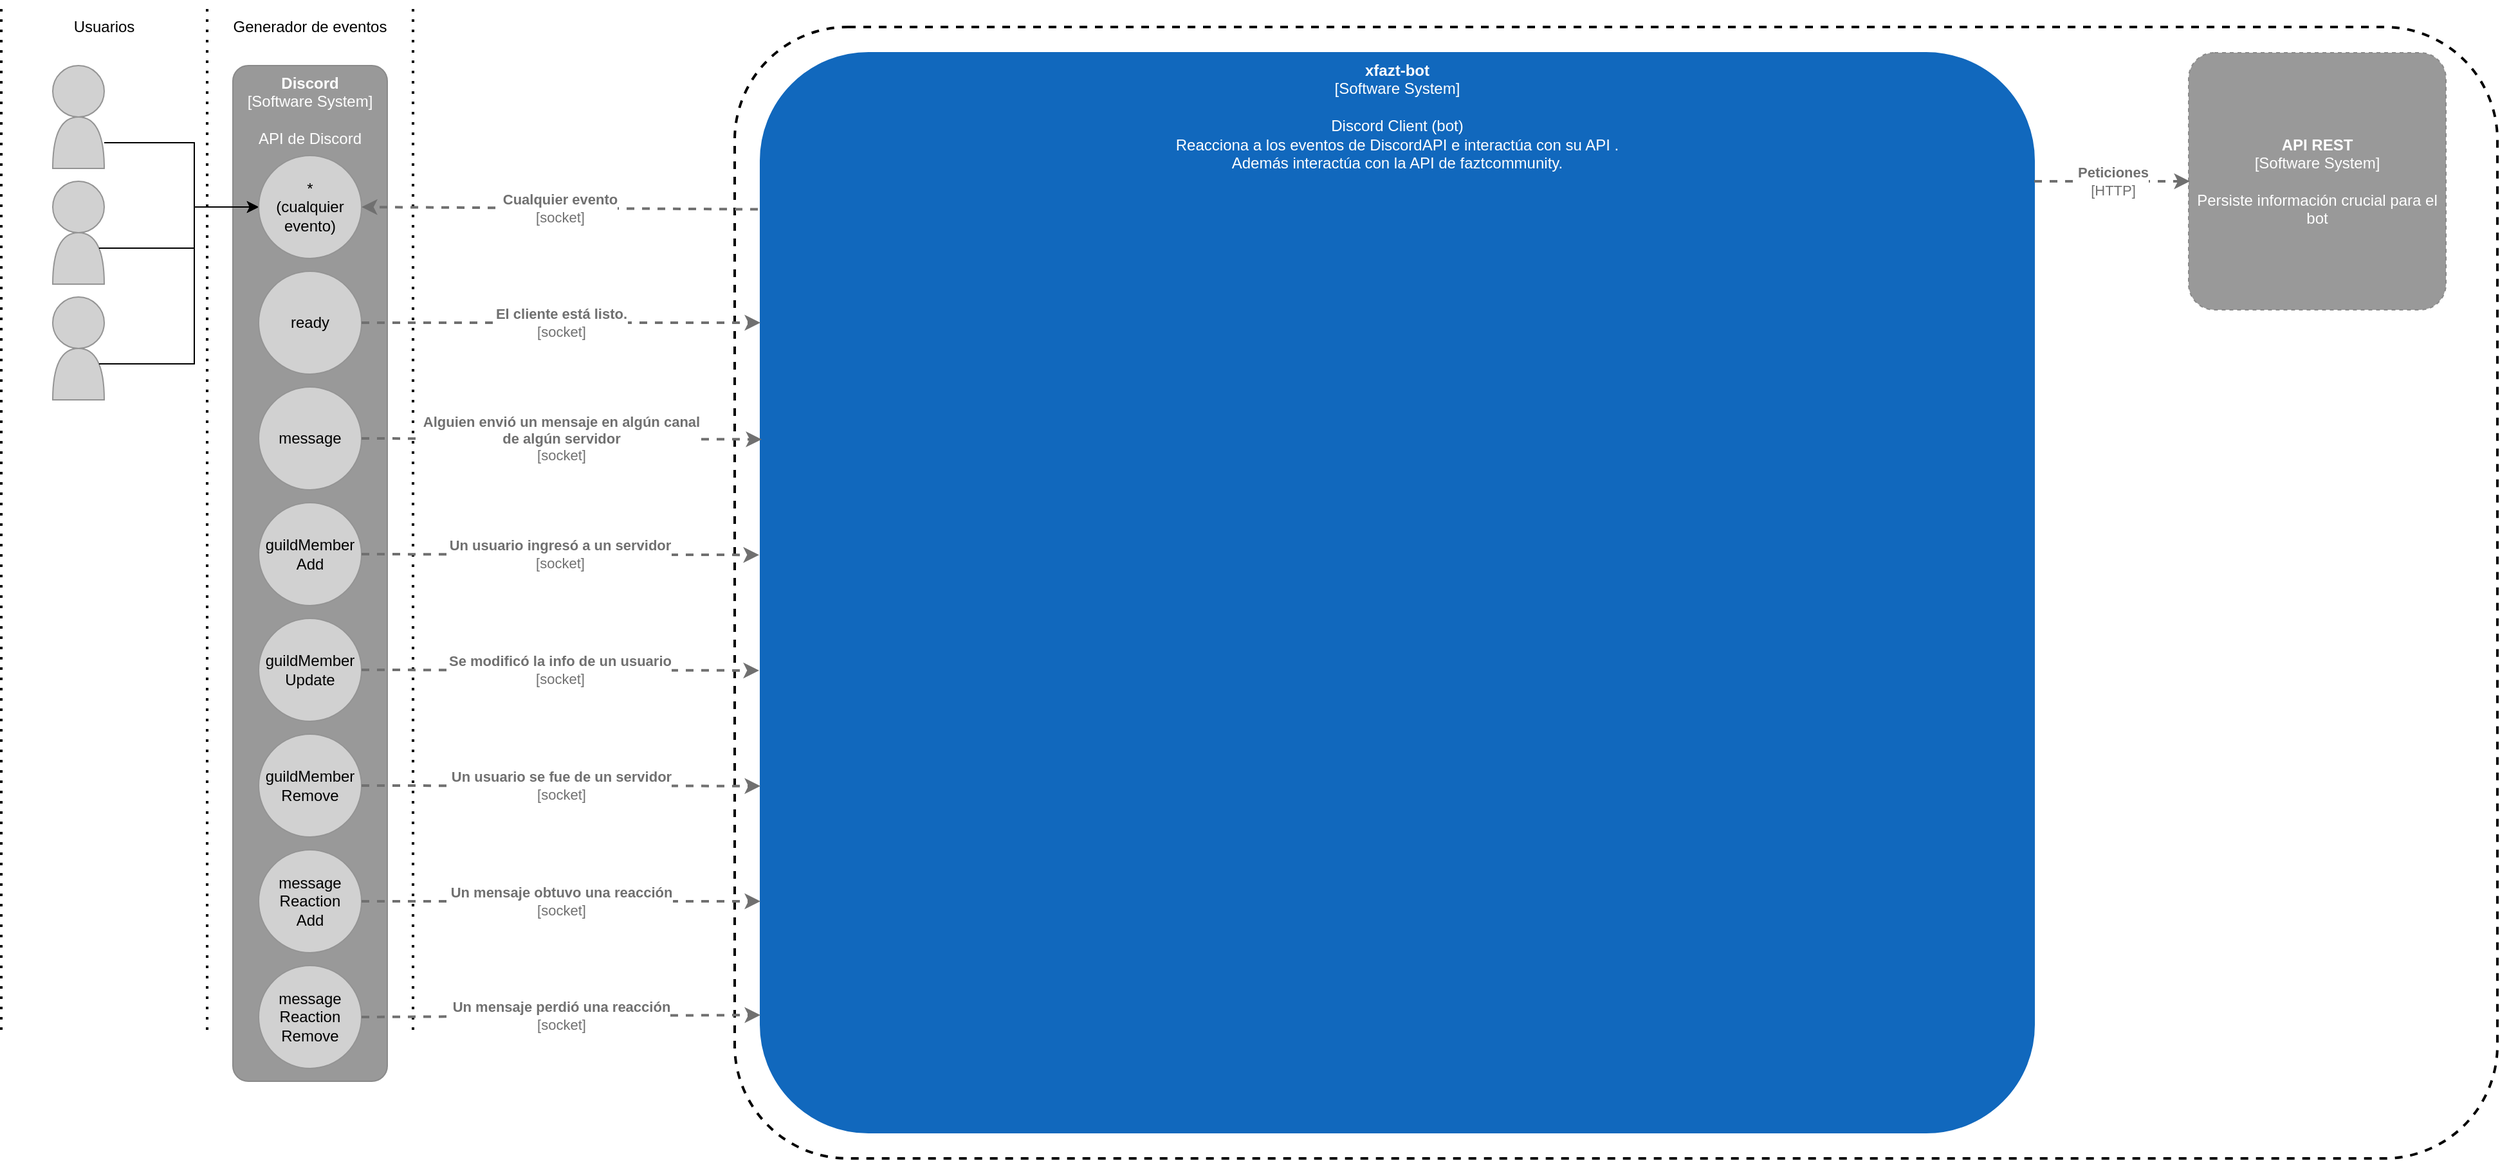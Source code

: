 <mxfile version="13.10.4" type="github">
  <diagram id="pZjO1q-zsHxC9P53aRX8" name="Page-1">
    <mxGraphModel dx="2500" dy="2115" grid="1" gridSize="10" guides="1" tooltips="1" connect="1" arrows="1" fold="1" page="1" pageScale="1" pageWidth="827" pageHeight="1169" math="0" shadow="0">
      <root>
        <mxCell id="0" />
        <mxCell id="1" parent="0" />
        <object placeholders="1" c4Name="Discord" c4Type="Software System" c4Description="API de Discord" label="&lt;b&gt;%c4Name%&lt;/b&gt;&lt;div&gt;[%c4Type%]&lt;/div&gt;&lt;br&gt;&lt;div&gt;%c4Description%&lt;/div&gt;" id="AsDXCz73vh-PDOLJINpi-14">
          <mxCell style="rounded=1;whiteSpace=wrap;html=1;labelBackgroundColor=none;fillColor=#999999;fontColor=#ffffff;align=center;arcSize=10;strokeColor=#8A8A8A;metaEdit=1;metaData={&quot;c4Type&quot;:{&quot;editable&quot;:false}};points=[[0.25,0,0],[0.5,0,0],[0.75,0,0],[1,0.25,0],[1,0.5,0],[1,0.75,0],[0.75,1,0],[0.5,1,0],[0.25,1,0],[0,0.75,0],[0,0.5,0],[0,0.25,0]];verticalAlign=top;" parent="1" vertex="1">
            <mxGeometry x="20" y="10" width="120" height="790" as="geometry" />
          </mxCell>
        </object>
        <mxCell id="AsDXCz73vh-PDOLJINpi-22" value="ready" style="ellipse;whiteSpace=wrap;html=1;aspect=fixed;rounded=1;align=center;fillColor=#D1D1D1;strokeColor=#949494;" parent="1" vertex="1">
          <mxGeometry x="40" y="170" width="80" height="80" as="geometry" />
        </mxCell>
        <mxCell id="AsDXCz73vh-PDOLJINpi-25" value="message" style="ellipse;whiteSpace=wrap;html=1;aspect=fixed;rounded=1;align=center;fillColor=#D1D1D1;strokeColor=#949494;" parent="1" vertex="1">
          <mxGeometry x="40" y="260" width="80" height="80" as="geometry" />
        </mxCell>
        <mxCell id="AsDXCz73vh-PDOLJINpi-26" value="guildMember&lt;br&gt;Add" style="ellipse;whiteSpace=wrap;html=1;aspect=fixed;rounded=1;align=center;fillColor=#D1D1D1;strokeColor=#949494;" parent="1" vertex="1">
          <mxGeometry x="40" y="350" width="80" height="80" as="geometry" />
        </mxCell>
        <mxCell id="AsDXCz73vh-PDOLJINpi-27" value="&lt;div&gt;guildMember&lt;br&gt;Update&lt;/div&gt;" style="ellipse;whiteSpace=wrap;html=1;aspect=fixed;rounded=1;align=center;fillColor=#D1D1D1;strokeColor=#949494;" parent="1" vertex="1">
          <mxGeometry x="40" y="440" width="80" height="80" as="geometry" />
        </mxCell>
        <mxCell id="AsDXCz73vh-PDOLJINpi-28" value="guildMember&lt;br&gt;&lt;div&gt;Remove&lt;/div&gt;" style="ellipse;whiteSpace=wrap;html=1;aspect=fixed;rounded=1;align=center;fillColor=#D1D1D1;strokeColor=#949494;" parent="1" vertex="1">
          <mxGeometry x="40" y="530" width="80" height="80" as="geometry" />
        </mxCell>
        <mxCell id="AsDXCz73vh-PDOLJINpi-29" value="message&lt;br&gt;Reaction&lt;br&gt;Add" style="ellipse;whiteSpace=wrap;html=1;aspect=fixed;rounded=1;align=center;fillColor=#D1D1D1;strokeColor=#949494;" parent="1" vertex="1">
          <mxGeometry x="40" y="620" width="80" height="80" as="geometry" />
        </mxCell>
        <mxCell id="AsDXCz73vh-PDOLJINpi-30" value="message&lt;br&gt;Reaction&lt;br&gt;Remove" style="ellipse;whiteSpace=wrap;html=1;aspect=fixed;rounded=1;align=center;fillColor=#D1D1D1;strokeColor=#949494;" parent="1" vertex="1">
          <mxGeometry x="40" y="710" width="80" height="80" as="geometry" />
        </mxCell>
        <mxCell id="AsDXCz73vh-PDOLJINpi-31" style="edgeStyle=orthogonalEdgeStyle;rounded=0;orthogonalLoop=1;jettySize=auto;html=1;exitX=0.5;exitY=1;exitDx=0;exitDy=0;exitPerimeter=0;" parent="1" source="AsDXCz73vh-PDOLJINpi-14" target="AsDXCz73vh-PDOLJINpi-14" edge="1">
          <mxGeometry relative="1" as="geometry" />
        </mxCell>
        <mxCell id="AsDXCz73vh-PDOLJINpi-32" value="" style="endArrow=none;dashed=1;html=1;dashPattern=1 3;strokeWidth=2;" parent="1" edge="1">
          <mxGeometry width="50" height="50" relative="1" as="geometry">
            <mxPoint x="160" y="760" as="sourcePoint" />
            <mxPoint x="160" y="-40" as="targetPoint" />
          </mxGeometry>
        </mxCell>
        <mxCell id="AsDXCz73vh-PDOLJINpi-33" value="" style="endArrow=none;dashed=1;html=1;dashPattern=1 3;strokeWidth=2;" parent="1" edge="1">
          <mxGeometry width="50" height="50" relative="1" as="geometry">
            <mxPoint y="760" as="sourcePoint" />
            <mxPoint y="-40" as="targetPoint" />
          </mxGeometry>
        </mxCell>
        <mxCell id="AsDXCz73vh-PDOLJINpi-34" value="Generador de eventos" style="text;html=1;strokeColor=none;fillColor=none;align=center;verticalAlign=middle;whiteSpace=wrap;rounded=0;" parent="1" vertex="1">
          <mxGeometry y="-40" width="160" height="40" as="geometry" />
        </mxCell>
        <mxCell id="AsDXCz73vh-PDOLJINpi-38" value="" style="group" parent="1" vertex="1" connectable="0">
          <mxGeometry x="-120" y="10" width="40" height="80" as="geometry" />
        </mxCell>
        <mxCell id="AsDXCz73vh-PDOLJINpi-36" value="" style="ellipse;whiteSpace=wrap;html=1;aspect=fixed;rounded=1;strokeColor=#949494;fillColor=#D1D1D1;align=center;" parent="AsDXCz73vh-PDOLJINpi-38" vertex="1">
          <mxGeometry width="40" height="40" as="geometry" />
        </mxCell>
        <mxCell id="AsDXCz73vh-PDOLJINpi-37" value="" style="shape=or;whiteSpace=wrap;html=1;rounded=1;strokeColor=#949494;fillColor=#D1D1D1;align=center;rotation=-90;" parent="AsDXCz73vh-PDOLJINpi-38" vertex="1">
          <mxGeometry y="40" width="40" height="40" as="geometry" />
        </mxCell>
        <mxCell id="AsDXCz73vh-PDOLJINpi-39" value="" style="group" parent="1" vertex="1" connectable="0">
          <mxGeometry x="-120" y="190" width="40" height="80" as="geometry" />
        </mxCell>
        <mxCell id="AsDXCz73vh-PDOLJINpi-40" value="" style="ellipse;whiteSpace=wrap;html=1;aspect=fixed;rounded=1;strokeColor=#949494;fillColor=#D1D1D1;align=center;" parent="AsDXCz73vh-PDOLJINpi-39" vertex="1">
          <mxGeometry width="40" height="40" as="geometry" />
        </mxCell>
        <mxCell id="AsDXCz73vh-PDOLJINpi-41" value="" style="shape=or;whiteSpace=wrap;html=1;rounded=1;strokeColor=#949494;fillColor=#D1D1D1;align=center;rotation=-90;" parent="AsDXCz73vh-PDOLJINpi-39" vertex="1">
          <mxGeometry y="40" width="40" height="40" as="geometry" />
        </mxCell>
        <mxCell id="AsDXCz73vh-PDOLJINpi-42" value="" style="group" parent="1" vertex="1" connectable="0">
          <mxGeometry x="-120" y="100" width="40" height="80" as="geometry" />
        </mxCell>
        <mxCell id="AsDXCz73vh-PDOLJINpi-43" value="" style="ellipse;whiteSpace=wrap;html=1;aspect=fixed;rounded=1;strokeColor=#949494;fillColor=#D1D1D1;align=center;" parent="AsDXCz73vh-PDOLJINpi-42" vertex="1">
          <mxGeometry width="40" height="40" as="geometry" />
        </mxCell>
        <mxCell id="AsDXCz73vh-PDOLJINpi-44" value="" style="shape=or;whiteSpace=wrap;html=1;rounded=1;strokeColor=#949494;fillColor=#D1D1D1;align=center;rotation=-90;" parent="AsDXCz73vh-PDOLJINpi-42" vertex="1">
          <mxGeometry y="40" width="40" height="40" as="geometry" />
        </mxCell>
        <mxCell id="AsDXCz73vh-PDOLJINpi-46" style="edgeStyle=orthogonalEdgeStyle;rounded=0;orthogonalLoop=1;jettySize=auto;html=1;exitX=0.7;exitY=0.9;exitDx=0;exitDy=0;exitPerimeter=0;entryX=0;entryY=0.5;entryDx=0;entryDy=0;" parent="1" source="AsDXCz73vh-PDOLJINpi-41" target="eNZzyNxrex4ou6BvPBKj-11" edge="1">
          <mxGeometry relative="1" as="geometry">
            <mxPoint x="40" y="120" as="targetPoint" />
            <Array as="points">
              <mxPoint x="-10" y="242" />
              <mxPoint x="-10" y="120" />
            </Array>
          </mxGeometry>
        </mxCell>
        <mxCell id="AsDXCz73vh-PDOLJINpi-48" style="edgeStyle=orthogonalEdgeStyle;rounded=0;orthogonalLoop=1;jettySize=auto;html=1;exitX=0.7;exitY=0.9;exitDx=0;exitDy=0;exitPerimeter=0;entryX=0;entryY=0.5;entryDx=0;entryDy=0;" parent="1" source="AsDXCz73vh-PDOLJINpi-44" target="eNZzyNxrex4ou6BvPBKj-11" edge="1">
          <mxGeometry relative="1" as="geometry">
            <mxPoint x="40" y="120" as="targetPoint" />
            <Array as="points">
              <mxPoint x="-10" y="152" />
              <mxPoint x="-10" y="120" />
            </Array>
          </mxGeometry>
        </mxCell>
        <mxCell id="AsDXCz73vh-PDOLJINpi-49" style="edgeStyle=orthogonalEdgeStyle;rounded=0;orthogonalLoop=1;jettySize=auto;html=1;entryX=0;entryY=0.5;entryDx=0;entryDy=0;" parent="1" source="AsDXCz73vh-PDOLJINpi-37" target="eNZzyNxrex4ou6BvPBKj-11" edge="1">
          <mxGeometry relative="1" as="geometry">
            <Array as="points">
              <mxPoint x="-10" y="70" />
              <mxPoint x="-10" y="120" />
            </Array>
          </mxGeometry>
        </mxCell>
        <mxCell id="AsDXCz73vh-PDOLJINpi-50" value="" style="endArrow=none;dashed=1;html=1;dashPattern=1 3;strokeWidth=2;" parent="1" edge="1">
          <mxGeometry width="50" height="50" relative="1" as="geometry">
            <mxPoint x="-160.0" y="760" as="sourcePoint" />
            <mxPoint x="-160.0" y="-40.0" as="targetPoint" />
          </mxGeometry>
        </mxCell>
        <mxCell id="AsDXCz73vh-PDOLJINpi-51" value="Usuarios" style="text;html=1;strokeColor=none;fillColor=none;align=center;verticalAlign=middle;whiteSpace=wrap;rounded=0;" parent="1" vertex="1">
          <mxGeometry x="-160" y="-40" width="160" height="40" as="geometry" />
        </mxCell>
        <object placeholders="1" c4Name="xfazt-bot" c4Type="Software System" c4Description="Discord Client (bot)&#xa;Reacciona a los eventos de DiscordAPI e interactúa con su API .&#xa;Además interactúa con la API de faztcommunity." label="&lt;b&gt;%c4Name%&lt;/b&gt;&lt;div&gt;[%c4Type%]&lt;/div&gt;&lt;br&gt;&lt;div&gt;%c4Description%&lt;/div&gt;" id="AsDXCz73vh-PDOLJINpi-60">
          <mxCell style="rounded=1;whiteSpace=wrap;html=1;labelBackgroundColor=none;fillColor=#1168BD;fontColor=#ffffff;align=center;arcSize=10;strokeColor=#1168BD;metaEdit=1;metaData={&quot;c4Type&quot;:{&quot;editable&quot;:false}};points=[[0.25,0,0],[0.5,0,0],[0.75,0,0],[1,0.25,0],[1,0.5,0],[1,0.75,0],[0.75,1,0],[0.5,1,0],[0.25,1,0],[0,0.75,0],[0,0.5,0],[0,0.25,0]];verticalAlign=top;" parent="1" vertex="1">
            <mxGeometry x="430" width="990" height="840" as="geometry" />
          </mxCell>
        </object>
        <mxCell id="AsDXCz73vh-PDOLJINpi-61" value="" style="group;rounded=1;strokeColor=#000000;strokeWidth=2;fillColor=none;align=center;dashed=1;arcSize=10;" parent="1" vertex="1" connectable="0">
          <mxGeometry x="410" y="-20" width="1370" height="880" as="geometry" />
        </mxCell>
        <object placeholders="1" c4Name="API REST" c4Type="Software System" c4Description="Persiste información crucial para el bot" label="&lt;b&gt;%c4Name%&lt;/b&gt;&lt;div&gt;[%c4Type%]&lt;/div&gt;&lt;br&gt;&lt;div&gt;%c4Description%&lt;/div&gt;" id="AsDXCz73vh-PDOLJINpi-63">
          <mxCell style="rounded=1;whiteSpace=wrap;html=1;labelBackgroundColor=none;fillColor=#999999;fontColor=#ffffff;align=center;arcSize=10;strokeColor=#8A8A8A;metaEdit=1;metaData={&quot;c4Type&quot;:{&quot;editable&quot;:false}};points=[[0.25,0,0],[0.5,0,0],[0.75,0,0],[1,0.25,0],[1,0.5,0],[1,0.75,0],[0.75,1,0],[0.5,1,0],[0.25,1,0],[0,0.75,0],[0,0.5,0],[0,0.25,0]];dashed=1;" parent="1" vertex="1">
            <mxGeometry x="1540" width="200" height="200" as="geometry" />
          </mxCell>
        </object>
        <object placeholders="1" c4Type="Relationship" c4Technology="HTTP" c4Description="Peticiones" label="&lt;div style=&quot;text-align: left&quot;&gt;&lt;div style=&quot;text-align: center&quot;&gt;&lt;b&gt;%c4Description%&lt;/b&gt;&lt;/div&gt;&lt;div style=&quot;text-align: center&quot;&gt;[%c4Technology%]&lt;/div&gt;&lt;/div&gt;" id="AsDXCz73vh-PDOLJINpi-65">
          <mxCell style="edgeStyle=none;rounded=0;html=1;jettySize=auto;orthogonalLoop=1;strokeColor=#707070;strokeWidth=2;fontColor=#707070;jumpStyle=none;dashed=1;metaEdit=1;metaData={&quot;c4Type&quot;:{&quot;editable&quot;:false}};" parent="1" edge="1">
            <mxGeometry width="160" relative="1" as="geometry">
              <mxPoint x="1420" y="100" as="sourcePoint" />
              <mxPoint x="1541" y="100" as="targetPoint" />
            </mxGeometry>
          </mxCell>
        </object>
        <object placeholders="1" c4Type="Relationship" c4Technology="socket" c4Description="El cliente está listo." label="&lt;div style=&quot;text-align: left&quot;&gt;&lt;div style=&quot;text-align: center&quot;&gt;&lt;b&gt;%c4Description%&lt;/b&gt;&lt;/div&gt;&lt;div style=&quot;text-align: center&quot;&gt;[%c4Technology%]&lt;/div&gt;&lt;/div&gt;" id="eNZzyNxrex4ou6BvPBKj-2">
          <mxCell style="edgeStyle=none;rounded=0;html=1;jettySize=auto;orthogonalLoop=1;strokeColor=#707070;strokeWidth=2;fontColor=#707070;jumpStyle=none;dashed=1;metaEdit=1;metaData={&quot;c4Type&quot;:{&quot;editable&quot;:false}};entryX=0;entryY=0.25;entryDx=0;entryDy=0;entryPerimeter=0;exitX=1;exitY=0.5;exitDx=0;exitDy=0;" edge="1" parent="1" source="AsDXCz73vh-PDOLJINpi-22" target="AsDXCz73vh-PDOLJINpi-60">
            <mxGeometry width="160" relative="1" as="geometry">
              <mxPoint x="130" y="121" as="sourcePoint" />
              <mxPoint x="280" y="120" as="targetPoint" />
            </mxGeometry>
          </mxCell>
        </object>
        <object placeholders="1" c4Type="Relationship" c4Technology="socket" c4Description="Alguien envió un mensaje en algún canal&#xa;de algún servidor" label="&lt;div style=&quot;text-align: left&quot;&gt;&lt;div style=&quot;text-align: center&quot;&gt;&lt;b&gt;%c4Description%&lt;/b&gt;&lt;/div&gt;&lt;div style=&quot;text-align: center&quot;&gt;[%c4Technology%]&lt;/div&gt;&lt;/div&gt;" id="eNZzyNxrex4ou6BvPBKj-4">
          <mxCell style="edgeStyle=none;rounded=0;html=1;jettySize=auto;orthogonalLoop=1;strokeColor=#707070;strokeWidth=2;fontColor=#707070;jumpStyle=none;dashed=1;metaEdit=1;metaData={&quot;c4Type&quot;:{&quot;editable&quot;:false}};exitX=1;exitY=0.5;exitDx=0;exitDy=0;entryX=0.001;entryY=0.358;entryDx=0;entryDy=0;entryPerimeter=0;" edge="1" parent="1" source="AsDXCz73vh-PDOLJINpi-25" target="AsDXCz73vh-PDOLJINpi-60">
            <mxGeometry width="160" relative="1" as="geometry">
              <mxPoint x="120" y="209.41" as="sourcePoint" />
              <mxPoint x="420" y="209" as="targetPoint" />
            </mxGeometry>
          </mxCell>
        </object>
        <object placeholders="1" c4Type="Relationship" c4Technology="socket" c4Description="Un usuario ingresó a un servidor" label="&lt;div style=&quot;text-align: left&quot;&gt;&lt;div style=&quot;text-align: center&quot;&gt;&lt;b&gt;%c4Description%&lt;/b&gt;&lt;/div&gt;&lt;div style=&quot;text-align: center&quot;&gt;[%c4Technology%]&lt;/div&gt;&lt;/div&gt;" id="eNZzyNxrex4ou6BvPBKj-5">
          <mxCell style="edgeStyle=none;rounded=0;html=1;jettySize=auto;orthogonalLoop=1;strokeColor=#707070;strokeWidth=2;fontColor=#707070;jumpStyle=none;dashed=1;metaEdit=1;metaData={&quot;c4Type&quot;:{&quot;editable&quot;:false}};exitX=1;exitY=0.5;exitDx=0;exitDy=0;entryX=-0.001;entryY=0.465;entryDx=0;entryDy=0;entryPerimeter=0;" edge="1" parent="1" source="AsDXCz73vh-PDOLJINpi-26" target="AsDXCz73vh-PDOLJINpi-60">
            <mxGeometry width="160" relative="1" as="geometry">
              <mxPoint x="120" y="299.41" as="sourcePoint" />
              <mxPoint x="420" y="299" as="targetPoint" />
            </mxGeometry>
          </mxCell>
        </object>
        <object placeholders="1" c4Type="Relationship" c4Technology="socket" c4Description="Se modificó la info de un usuario" label="&lt;div style=&quot;text-align: left&quot;&gt;&lt;div style=&quot;text-align: center&quot;&gt;&lt;b&gt;%c4Description%&lt;/b&gt;&lt;/div&gt;&lt;div style=&quot;text-align: center&quot;&gt;[%c4Technology%]&lt;/div&gt;&lt;/div&gt;" id="eNZzyNxrex4ou6BvPBKj-6">
          <mxCell style="edgeStyle=none;rounded=0;html=1;jettySize=auto;orthogonalLoop=1;strokeColor=#707070;strokeWidth=2;fontColor=#707070;jumpStyle=none;dashed=1;metaEdit=1;metaData={&quot;c4Type&quot;:{&quot;editable&quot;:false}};exitX=1;exitY=0.5;exitDx=0;exitDy=0;entryX=-0.001;entryY=0.572;entryDx=0;entryDy=0;entryPerimeter=0;" edge="1" parent="1" source="AsDXCz73vh-PDOLJINpi-27" target="AsDXCz73vh-PDOLJINpi-60">
            <mxGeometry width="160" relative="1" as="geometry">
              <mxPoint x="130" y="389.41" as="sourcePoint" />
              <mxPoint x="290" y="389.41" as="targetPoint" />
            </mxGeometry>
          </mxCell>
        </object>
        <object placeholders="1" c4Type="Relationship" c4Technology="socket" c4Description="Un usuario se fue de un servidor" label="&lt;div style=&quot;text-align: left&quot;&gt;&lt;div style=&quot;text-align: center&quot;&gt;&lt;b&gt;%c4Description%&lt;/b&gt;&lt;/div&gt;&lt;div style=&quot;text-align: center&quot;&gt;[%c4Technology%]&lt;/div&gt;&lt;/div&gt;" id="eNZzyNxrex4ou6BvPBKj-7">
          <mxCell style="edgeStyle=none;rounded=0;html=1;jettySize=auto;orthogonalLoop=1;strokeColor=#707070;strokeWidth=2;fontColor=#707070;jumpStyle=none;dashed=1;metaEdit=1;metaData={&quot;c4Type&quot;:{&quot;editable&quot;:false}};exitX=1;exitY=0.5;exitDx=0;exitDy=0;entryX=0;entryY=0.679;entryDx=0;entryDy=0;entryPerimeter=0;" edge="1" parent="1" source="AsDXCz73vh-PDOLJINpi-28" target="AsDXCz73vh-PDOLJINpi-60">
            <mxGeometry width="160" relative="1" as="geometry">
              <mxPoint x="130" y="479.41" as="sourcePoint" />
              <mxPoint x="430" y="570" as="targetPoint" />
            </mxGeometry>
          </mxCell>
        </object>
        <object placeholders="1" c4Type="Relationship" c4Technology="socket" c4Description="Un mensaje obtuvo una reacción" label="&lt;div style=&quot;text-align: left&quot;&gt;&lt;div style=&quot;text-align: center&quot;&gt;&lt;b&gt;%c4Description%&lt;/b&gt;&lt;/div&gt;&lt;div style=&quot;text-align: center&quot;&gt;[%c4Technology%]&lt;/div&gt;&lt;/div&gt;" id="eNZzyNxrex4ou6BvPBKj-8">
          <mxCell style="edgeStyle=none;rounded=0;html=1;jettySize=auto;orthogonalLoop=1;strokeColor=#707070;strokeWidth=2;fontColor=#707070;jumpStyle=none;dashed=1;metaEdit=1;metaData={&quot;c4Type&quot;:{&quot;editable&quot;:false}};exitX=1;exitY=0.5;exitDx=0;exitDy=0;" edge="1" parent="1" source="AsDXCz73vh-PDOLJINpi-29">
            <mxGeometry width="160" relative="1" as="geometry">
              <mxPoint x="120" y="569.41" as="sourcePoint" />
              <mxPoint x="430" y="660" as="targetPoint" />
            </mxGeometry>
          </mxCell>
        </object>
        <object placeholders="1" c4Type="Relationship" c4Technology="socket" c4Description="Un mensaje perdió una reacción" label="&lt;div style=&quot;text-align: left&quot;&gt;&lt;div style=&quot;text-align: center&quot;&gt;&lt;b&gt;%c4Description%&lt;/b&gt;&lt;/div&gt;&lt;div style=&quot;text-align: center&quot;&gt;[%c4Technology%]&lt;/div&gt;&lt;/div&gt;" id="eNZzyNxrex4ou6BvPBKj-9">
          <mxCell style="edgeStyle=none;rounded=0;html=1;jettySize=auto;orthogonalLoop=1;strokeColor=#707070;strokeWidth=2;fontColor=#707070;jumpStyle=none;dashed=1;metaEdit=1;metaData={&quot;c4Type&quot;:{&quot;editable&quot;:false}};exitX=1;exitY=0.5;exitDx=0;exitDy=0;entryX=0;entryY=0.891;entryDx=0;entryDy=0;entryPerimeter=0;" edge="1" parent="1" source="AsDXCz73vh-PDOLJINpi-30" target="AsDXCz73vh-PDOLJINpi-60">
            <mxGeometry width="160" relative="1" as="geometry">
              <mxPoint x="120" y="659.41" as="sourcePoint" />
              <mxPoint x="280" y="659.41" as="targetPoint" />
            </mxGeometry>
          </mxCell>
        </object>
        <mxCell id="eNZzyNxrex4ou6BvPBKj-11" value="&lt;div&gt;*&lt;br&gt;&lt;/div&gt;(cualquier&lt;br&gt;evento)" style="ellipse;whiteSpace=wrap;html=1;aspect=fixed;rounded=1;align=center;fillColor=#D1D1D1;strokeColor=#949494;" vertex="1" parent="1">
          <mxGeometry x="40" y="80" width="80" height="80" as="geometry" />
        </mxCell>
        <object placeholders="1" c4Type="Relationship" c4Technology="socket" c4Description="Cualquier evento" label="&lt;div style=&quot;text-align: left&quot;&gt;&lt;div style=&quot;text-align: center&quot;&gt;&lt;b&gt;%c4Description%&lt;/b&gt;&lt;/div&gt;&lt;div style=&quot;text-align: center&quot;&gt;[%c4Technology%]&lt;/div&gt;&lt;/div&gt;" id="eNZzyNxrex4ou6BvPBKj-12">
          <mxCell style="edgeStyle=none;rounded=0;html=1;entryX=1;entryY=0.5;jettySize=auto;orthogonalLoop=1;strokeColor=#707070;strokeWidth=2;fontColor=#707070;jumpStyle=none;dashed=1;metaEdit=1;metaData={&quot;c4Type&quot;:{&quot;editable&quot;:false}};exitX=-0.002;exitY=0.145;exitDx=0;exitDy=0;exitPerimeter=0;entryDx=0;entryDy=0;" edge="1" parent="1" source="AsDXCz73vh-PDOLJINpi-60" target="eNZzyNxrex4ou6BvPBKj-11">
            <mxGeometry width="160" relative="1" as="geometry">
              <mxPoint x="400" y="10" as="sourcePoint" />
              <mxPoint x="560" y="10" as="targetPoint" />
            </mxGeometry>
          </mxCell>
        </object>
      </root>
    </mxGraphModel>
  </diagram>
</mxfile>
